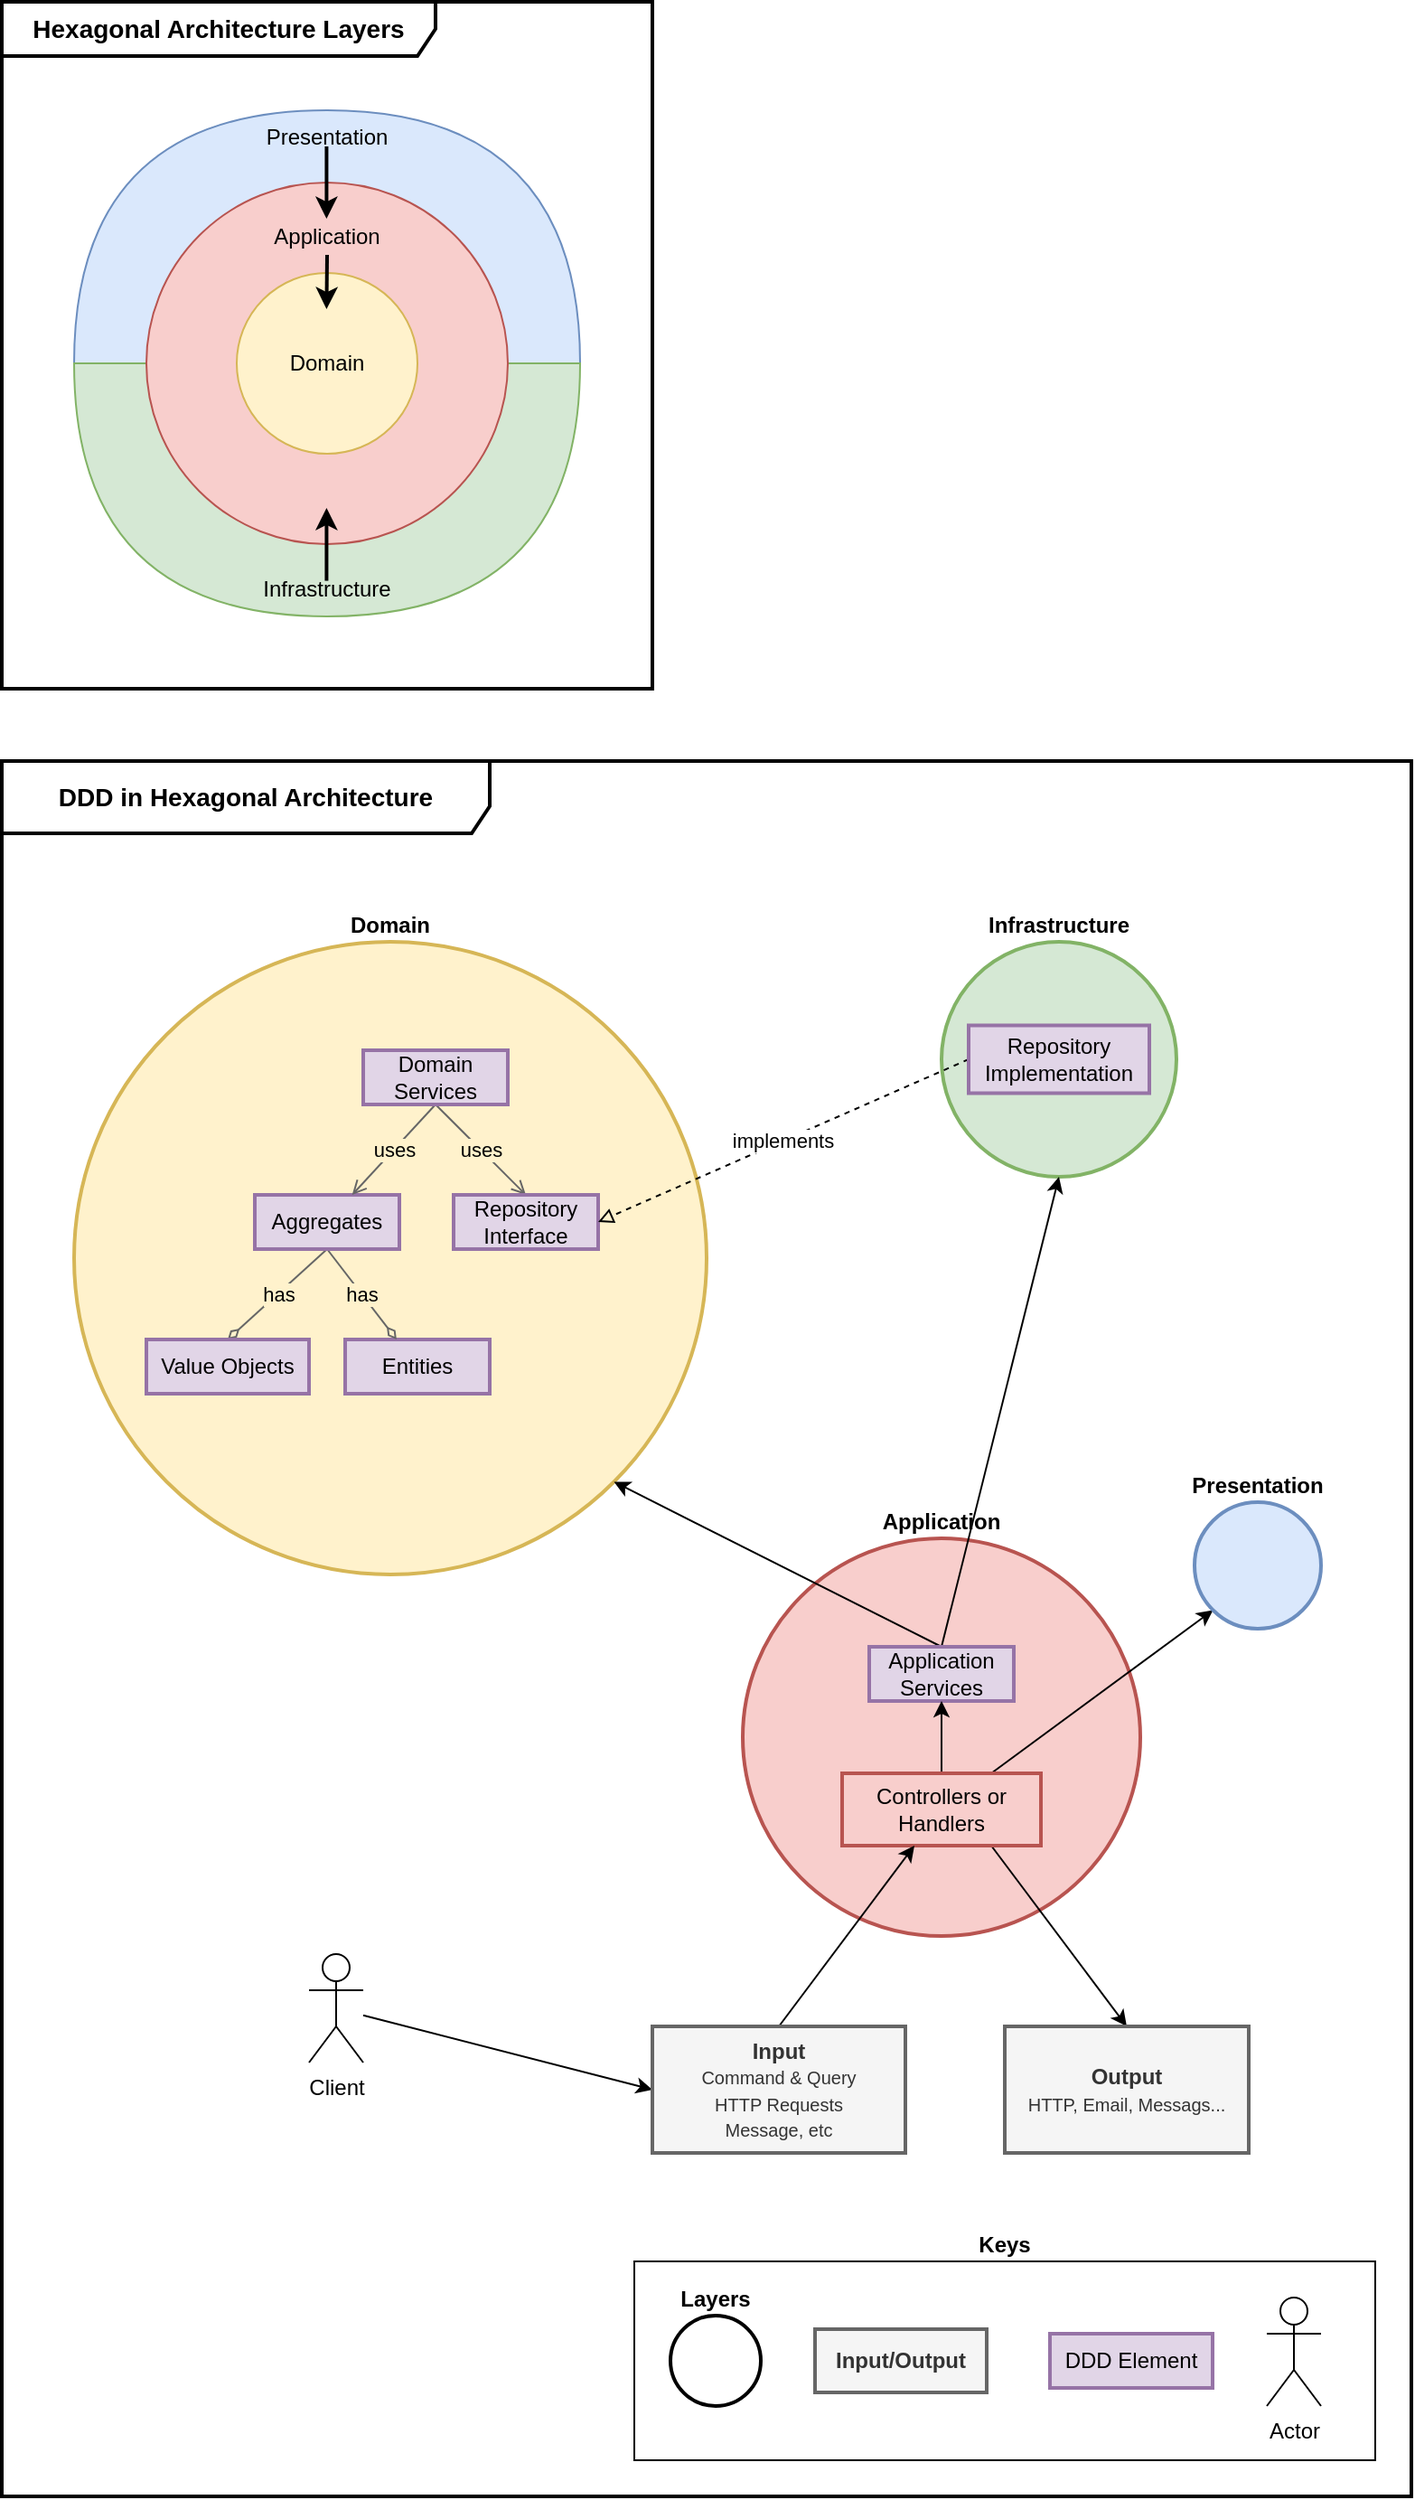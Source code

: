 <mxfile version="22.1.2" type="device">
  <diagram name="Page-1" id="73PYHnkMWjdvTnTkCXTh">
    <mxGraphModel dx="2940" dy="1686" grid="1" gridSize="10" guides="1" tooltips="1" connect="1" arrows="1" fold="1" page="1" pageScale="1" pageWidth="850" pageHeight="1100" math="0" shadow="0">
      <root>
        <mxCell id="0" />
        <mxCell id="1" parent="0" />
        <mxCell id="8c8qPwh_9l51ZVxOKq1L-5" value="Keys" style="rounded=0;whiteSpace=wrap;html=1;fillColor=none;labelPosition=center;verticalLabelPosition=top;align=center;verticalAlign=bottom;fontStyle=1" vertex="1" parent="1">
          <mxGeometry x="450" y="1670" width="410" height="110" as="geometry" />
        </mxCell>
        <mxCell id="59AgvJcLuvJnNVT1P-3v-32" value="Application" style="ellipse;whiteSpace=wrap;html=1;aspect=fixed;labelPosition=center;verticalLabelPosition=top;align=center;verticalAlign=bottom;fontStyle=1;fillColor=#f8cecc;strokeColor=#b85450;strokeWidth=2;" parent="1" vertex="1">
          <mxGeometry x="510" y="1270" width="220" height="220" as="geometry" />
        </mxCell>
        <mxCell id="59AgvJcLuvJnNVT1P-3v-19" value="Domain" style="ellipse;whiteSpace=wrap;html=1;aspect=fixed;labelPosition=center;verticalLabelPosition=top;align=center;verticalAlign=bottom;fontStyle=1;fillColor=#fff2cc;strokeColor=#d6b656;strokeWidth=2;" parent="1" vertex="1">
          <mxGeometry x="140" y="940" width="350" height="350" as="geometry" />
        </mxCell>
        <mxCell id="59AgvJcLuvJnNVT1P-3v-4" value="" style="shape=or;whiteSpace=wrap;html=1;fillColor=#dae8fc;strokeColor=#6c8ebf;rotation=-90;" parent="1" vertex="1">
          <mxGeometry x="210" y="410" width="140" height="280" as="geometry" />
        </mxCell>
        <mxCell id="59AgvJcLuvJnNVT1P-3v-5" value="" style="shape=or;whiteSpace=wrap;html=1;rotation=90;fillColor=#d5e8d4;strokeColor=#82b366;" parent="1" vertex="1">
          <mxGeometry x="210" y="550" width="140" height="280" as="geometry" />
        </mxCell>
        <mxCell id="59AgvJcLuvJnNVT1P-3v-2" value="Domain" style="ellipse;whiteSpace=wrap;html=1;aspect=fixed;fillColor=#f8cecc;strokeColor=#b85450;" parent="1" vertex="1">
          <mxGeometry x="180" y="520" width="200" height="200" as="geometry" />
        </mxCell>
        <mxCell id="59AgvJcLuvJnNVT1P-3v-1" value="Domain" style="ellipse;whiteSpace=wrap;html=1;aspect=fixed;fillColor=#fff2cc;strokeColor=#d6b656;" parent="1" vertex="1">
          <mxGeometry x="230" y="570" width="100" height="100" as="geometry" />
        </mxCell>
        <mxCell id="59AgvJcLuvJnNVT1P-3v-10" value="" style="endArrow=classic;html=1;rounded=0;strokeWidth=2;" parent="1" edge="1">
          <mxGeometry width="50" height="50" relative="1" as="geometry">
            <mxPoint x="279.71" y="740.29" as="sourcePoint" />
            <mxPoint x="279.71" y="700" as="targetPoint" />
          </mxGeometry>
        </mxCell>
        <mxCell id="59AgvJcLuvJnNVT1P-3v-12" value="" style="endArrow=classic;html=1;rounded=0;strokeWidth=2;" parent="1" edge="1">
          <mxGeometry width="50" height="50" relative="1" as="geometry">
            <mxPoint x="279.71" y="500" as="sourcePoint" />
            <mxPoint x="279.71" y="540" as="targetPoint" />
          </mxGeometry>
        </mxCell>
        <mxCell id="59AgvJcLuvJnNVT1P-3v-13" value="Infrastructure" style="text;html=1;strokeColor=none;fillColor=none;align=center;verticalAlign=middle;whiteSpace=wrap;rounded=0;" parent="1" vertex="1">
          <mxGeometry x="250" y="730" width="60" height="30" as="geometry" />
        </mxCell>
        <mxCell id="59AgvJcLuvJnNVT1P-3v-14" value="Presentation" style="text;html=1;strokeColor=none;fillColor=none;align=center;verticalAlign=middle;whiteSpace=wrap;rounded=0;" parent="1" vertex="1">
          <mxGeometry x="250" y="480" width="60" height="30" as="geometry" />
        </mxCell>
        <mxCell id="59AgvJcLuvJnNVT1P-3v-16" value="" style="endArrow=classic;html=1;rounded=0;strokeWidth=2;" parent="1" edge="1">
          <mxGeometry width="50" height="50" relative="1" as="geometry">
            <mxPoint x="280" y="560" as="sourcePoint" />
            <mxPoint x="279.71" y="590" as="targetPoint" />
          </mxGeometry>
        </mxCell>
        <mxCell id="59AgvJcLuvJnNVT1P-3v-17" value="Application" style="text;html=1;strokeColor=none;fillColor=none;align=center;verticalAlign=middle;whiteSpace=wrap;rounded=0;" parent="1" vertex="1">
          <mxGeometry x="250" y="535" width="60" height="30" as="geometry" />
        </mxCell>
        <mxCell id="59AgvJcLuvJnNVT1P-3v-18" value="Hexagonal Architecture Layers" style="shape=umlFrame;whiteSpace=wrap;html=1;pointerEvents=0;width=240;height=30;fontStyle=1;fontSize=14;strokeWidth=2;" parent="1" vertex="1">
          <mxGeometry x="100" y="420" width="360" height="380" as="geometry" />
        </mxCell>
        <mxCell id="59AgvJcLuvJnNVT1P-3v-21" value="Entities" style="rounded=0;whiteSpace=wrap;html=1;fillColor=#e1d5e7;strokeColor=#9673a6;strokeWidth=2;" parent="1" vertex="1">
          <mxGeometry x="290" y="1160" width="80" height="30" as="geometry" />
        </mxCell>
        <mxCell id="59AgvJcLuvJnNVT1P-3v-25" value="has" style="rounded=0;orthogonalLoop=1;jettySize=auto;html=1;exitX=0.5;exitY=1;exitDx=0;exitDy=0;entryX=0.5;entryY=0;entryDx=0;entryDy=0;fillColor=#f5f5f5;strokeColor=#666666;endArrow=diamondThin;endFill=0;labelBackgroundColor=#FFF2CC;" parent="1" source="59AgvJcLuvJnNVT1P-3v-22" target="59AgvJcLuvJnNVT1P-3v-23" edge="1">
          <mxGeometry relative="1" as="geometry" />
        </mxCell>
        <mxCell id="59AgvJcLuvJnNVT1P-3v-26" value="has" style="rounded=0;orthogonalLoop=1;jettySize=auto;html=1;exitX=0.5;exitY=1;exitDx=0;exitDy=0;fillColor=#f5f5f5;strokeColor=#666666;endArrow=diamondThin;endFill=0;strokeWidth=1;labelBackgroundColor=#FFF2CC;" parent="1" source="59AgvJcLuvJnNVT1P-3v-22" target="59AgvJcLuvJnNVT1P-3v-21" edge="1">
          <mxGeometry relative="1" as="geometry" />
        </mxCell>
        <mxCell id="59AgvJcLuvJnNVT1P-3v-22" value="Aggregates" style="rounded=0;whiteSpace=wrap;html=1;fillColor=#e1d5e7;strokeColor=#9673a6;strokeWidth=2;" parent="1" vertex="1">
          <mxGeometry x="240" y="1080" width="80" height="30" as="geometry" />
        </mxCell>
        <mxCell id="59AgvJcLuvJnNVT1P-3v-23" value="Value Objects" style="rounded=0;whiteSpace=wrap;html=1;fillColor=#e1d5e7;strokeColor=#9673a6;strokeWidth=2;" parent="1" vertex="1">
          <mxGeometry x="180" y="1160" width="90" height="30" as="geometry" />
        </mxCell>
        <mxCell id="59AgvJcLuvJnNVT1P-3v-28" value="uses" style="rounded=0;orthogonalLoop=1;jettySize=auto;html=1;exitX=0.5;exitY=1;exitDx=0;exitDy=0;fillColor=#f5f5f5;strokeColor=#666666;endArrow=open;endFill=0;labelBackgroundColor=#FFF2CC;" parent="1" source="59AgvJcLuvJnNVT1P-3v-27" target="59AgvJcLuvJnNVT1P-3v-22" edge="1">
          <mxGeometry relative="1" as="geometry" />
        </mxCell>
        <mxCell id="59AgvJcLuvJnNVT1P-3v-30" value="uses" style="rounded=0;orthogonalLoop=1;jettySize=auto;html=1;exitX=0.5;exitY=1;exitDx=0;exitDy=0;entryX=0.5;entryY=0;entryDx=0;entryDy=0;fillColor=#f5f5f5;strokeColor=#666666;endArrow=open;endFill=0;labelBackgroundColor=#FFF2CC;" parent="1" source="59AgvJcLuvJnNVT1P-3v-27" target="59AgvJcLuvJnNVT1P-3v-29" edge="1">
          <mxGeometry relative="1" as="geometry" />
        </mxCell>
        <mxCell id="59AgvJcLuvJnNVT1P-3v-27" value="Domain&lt;br&gt;Services" style="rounded=0;whiteSpace=wrap;html=1;fillColor=#e1d5e7;strokeColor=#9673a6;strokeWidth=2;" parent="1" vertex="1">
          <mxGeometry x="300" y="1000" width="80" height="30" as="geometry" />
        </mxCell>
        <mxCell id="59AgvJcLuvJnNVT1P-3v-29" value="Repository&lt;br&gt;Interface" style="rounded=0;whiteSpace=wrap;html=1;fillColor=#e1d5e7;strokeColor=#9673a6;strokeWidth=2;" parent="1" vertex="1">
          <mxGeometry x="350" y="1080" width="80" height="30" as="geometry" />
        </mxCell>
        <mxCell id="59AgvJcLuvJnNVT1P-3v-52" value="" style="rounded=0;orthogonalLoop=1;jettySize=auto;html=1;exitX=0.75;exitY=0;exitDx=0;exitDy=0;entryX=0;entryY=1;entryDx=0;entryDy=0;" parent="1" source="59AgvJcLuvJnNVT1P-3v-43" target="59AgvJcLuvJnNVT1P-3v-51" edge="1">
          <mxGeometry relative="1" as="geometry" />
        </mxCell>
        <mxCell id="59AgvJcLuvJnNVT1P-3v-33" value="Infrastructure" style="ellipse;whiteSpace=wrap;html=1;aspect=fixed;labelPosition=center;verticalLabelPosition=top;align=center;verticalAlign=bottom;fontStyle=1;fillColor=#d5e8d4;strokeColor=#82b366;strokeWidth=2;" parent="1" vertex="1">
          <mxGeometry x="620" y="940" width="130" height="130" as="geometry" />
        </mxCell>
        <mxCell id="59AgvJcLuvJnNVT1P-3v-35" value="implements" style="rounded=0;orthogonalLoop=1;jettySize=auto;html=1;exitX=0;exitY=0.5;exitDx=0;exitDy=0;entryX=1;entryY=0.5;entryDx=0;entryDy=0;dashed=1;endArrow=block;endFill=0;" parent="1" source="59AgvJcLuvJnNVT1P-3v-34" target="59AgvJcLuvJnNVT1P-3v-29" edge="1">
          <mxGeometry relative="1" as="geometry" />
        </mxCell>
        <mxCell id="59AgvJcLuvJnNVT1P-3v-34" value="Repository&lt;br&gt;Implementation" style="rounded=0;whiteSpace=wrap;html=1;fillColor=#e1d5e7;strokeColor=#9673a6;strokeWidth=2;" parent="1" vertex="1">
          <mxGeometry x="635" y="986.25" width="100" height="37.5" as="geometry" />
        </mxCell>
        <mxCell id="59AgvJcLuvJnNVT1P-3v-39" style="rounded=0;orthogonalLoop=1;jettySize=auto;html=1;exitX=0.5;exitY=0;exitDx=0;exitDy=0;entryX=0.5;entryY=1;entryDx=0;entryDy=0;" parent="1" source="59AgvJcLuvJnNVT1P-3v-36" target="59AgvJcLuvJnNVT1P-3v-33" edge="1">
          <mxGeometry relative="1" as="geometry" />
        </mxCell>
        <mxCell id="59AgvJcLuvJnNVT1P-3v-40" style="rounded=0;orthogonalLoop=1;jettySize=auto;html=1;exitX=0.5;exitY=0;exitDx=0;exitDy=0;entryX=1;entryY=1;entryDx=0;entryDy=0;" parent="1" source="59AgvJcLuvJnNVT1P-3v-36" target="59AgvJcLuvJnNVT1P-3v-19" edge="1">
          <mxGeometry relative="1" as="geometry" />
        </mxCell>
        <mxCell id="59AgvJcLuvJnNVT1P-3v-36" value="Application&lt;br&gt;Services" style="rounded=0;whiteSpace=wrap;html=1;fillColor=#e1d5e7;strokeColor=#9673a6;strokeWidth=2;" parent="1" vertex="1">
          <mxGeometry x="580" y="1330" width="80" height="30" as="geometry" />
        </mxCell>
        <mxCell id="59AgvJcLuvJnNVT1P-3v-41" value="DDD in Hexagonal Architecture" style="shape=umlFrame;whiteSpace=wrap;html=1;pointerEvents=0;width=270;height=40;fontStyle=1;strokeWidth=2;fontSize=14;" parent="1" vertex="1">
          <mxGeometry x="100" y="840" width="780" height="960" as="geometry" />
        </mxCell>
        <mxCell id="59AgvJcLuvJnNVT1P-3v-44" style="edgeStyle=orthogonalEdgeStyle;rounded=0;orthogonalLoop=1;jettySize=auto;html=1;exitX=0.5;exitY=0;exitDx=0;exitDy=0;entryX=0.5;entryY=1;entryDx=0;entryDy=0;" parent="1" source="59AgvJcLuvJnNVT1P-3v-43" target="59AgvJcLuvJnNVT1P-3v-36" edge="1">
          <mxGeometry relative="1" as="geometry" />
        </mxCell>
        <mxCell id="8c8qPwh_9l51ZVxOKq1L-12" style="rounded=0;orthogonalLoop=1;jettySize=auto;html=1;exitX=0.75;exitY=1;exitDx=0;exitDy=0;entryX=0.5;entryY=0;entryDx=0;entryDy=0;" edge="1" parent="1" source="59AgvJcLuvJnNVT1P-3v-43" target="8c8qPwh_9l51ZVxOKq1L-11">
          <mxGeometry relative="1" as="geometry" />
        </mxCell>
        <mxCell id="59AgvJcLuvJnNVT1P-3v-43" value="Controllers or&lt;br&gt;Handlers" style="rounded=0;whiteSpace=wrap;html=1;fillColor=#f8cecc;strokeColor=#b85450;strokeWidth=2;" parent="1" vertex="1">
          <mxGeometry x="565" y="1400" width="110" height="40" as="geometry" />
        </mxCell>
        <mxCell id="59AgvJcLuvJnNVT1P-3v-49" style="rounded=0;orthogonalLoop=1;jettySize=auto;html=1;entryX=0;entryY=0.5;entryDx=0;entryDy=0;" parent="1" source="59AgvJcLuvJnNVT1P-3v-45" target="59AgvJcLuvJnNVT1P-3v-47" edge="1">
          <mxGeometry relative="1" as="geometry" />
        </mxCell>
        <mxCell id="59AgvJcLuvJnNVT1P-3v-45" value="Client" style="shape=umlActor;verticalLabelPosition=bottom;verticalAlign=top;html=1;outlineConnect=0;" parent="1" vertex="1">
          <mxGeometry x="270" y="1500" width="30" height="60" as="geometry" />
        </mxCell>
        <mxCell id="59AgvJcLuvJnNVT1P-3v-48" value="" style="rounded=0;orthogonalLoop=1;jettySize=auto;html=1;exitX=0.5;exitY=0;exitDx=0;exitDy=0;" parent="1" source="59AgvJcLuvJnNVT1P-3v-47" target="59AgvJcLuvJnNVT1P-3v-43" edge="1">
          <mxGeometry x="-0.187" y="-5" relative="1" as="geometry">
            <mxPoint as="offset" />
          </mxGeometry>
        </mxCell>
        <mxCell id="59AgvJcLuvJnNVT1P-3v-47" value="&lt;b&gt;Input&lt;/b&gt;&lt;br&gt;&lt;font style=&quot;font-size: 10px;&quot;&gt;Command &amp;amp; Query&lt;br&gt;HTTP Requests&lt;br&gt;Message, etc&lt;/font&gt;" style="rounded=0;whiteSpace=wrap;html=1;fillColor=#f5f5f5;strokeColor=#666666;strokeWidth=2;fontColor=#333333;" parent="1" vertex="1">
          <mxGeometry x="460" y="1540" width="140" height="70" as="geometry" />
        </mxCell>
        <mxCell id="59AgvJcLuvJnNVT1P-3v-51" value="Presentation" style="ellipse;whiteSpace=wrap;html=1;aspect=fixed;labelPosition=center;verticalLabelPosition=top;align=center;verticalAlign=bottom;fontStyle=1;fillColor=#dae8fc;strokeColor=#6c8ebf;strokeWidth=2;" parent="1" vertex="1">
          <mxGeometry x="760" y="1250" width="70" height="70" as="geometry" />
        </mxCell>
        <mxCell id="8c8qPwh_9l51ZVxOKq1L-1" value="DDD Element" style="rounded=0;whiteSpace=wrap;html=1;fillColor=#e1d5e7;strokeColor=#9673a6;strokeWidth=2;" vertex="1" parent="1">
          <mxGeometry x="680" y="1710" width="90" height="30" as="geometry" />
        </mxCell>
        <mxCell id="8c8qPwh_9l51ZVxOKq1L-7" value="Layers" style="ellipse;whiteSpace=wrap;html=1;aspect=fixed;labelPosition=center;verticalLabelPosition=top;align=center;verticalAlign=bottom;fontStyle=1;strokeWidth=2;" vertex="1" parent="1">
          <mxGeometry x="470" y="1700" width="50" height="50" as="geometry" />
        </mxCell>
        <mxCell id="8c8qPwh_9l51ZVxOKq1L-8" value="&lt;b&gt;Input/Output&lt;span style=&quot;font-size: 10px;&quot;&gt;&lt;br&gt;&lt;/span&gt;&lt;/b&gt;" style="rounded=0;whiteSpace=wrap;html=1;fillColor=#f5f5f5;strokeColor=#666666;strokeWidth=2;fontColor=#333333;" vertex="1" parent="1">
          <mxGeometry x="550" y="1707.5" width="95" height="35" as="geometry" />
        </mxCell>
        <mxCell id="8c8qPwh_9l51ZVxOKq1L-9" value="Actor" style="shape=umlActor;verticalLabelPosition=bottom;verticalAlign=top;html=1;outlineConnect=0;" vertex="1" parent="1">
          <mxGeometry x="800" y="1690" width="30" height="60" as="geometry" />
        </mxCell>
        <mxCell id="8c8qPwh_9l51ZVxOKq1L-11" value="&lt;b&gt;Output&lt;/b&gt;&lt;br&gt;&lt;font style=&quot;font-size: 10px;&quot;&gt;HTTP, Email, Messags...&lt;/font&gt;" style="rounded=0;whiteSpace=wrap;html=1;fillColor=#f5f5f5;strokeColor=#666666;strokeWidth=2;fontColor=#333333;" vertex="1" parent="1">
          <mxGeometry x="655" y="1540" width="135" height="70" as="geometry" />
        </mxCell>
      </root>
    </mxGraphModel>
  </diagram>
</mxfile>
